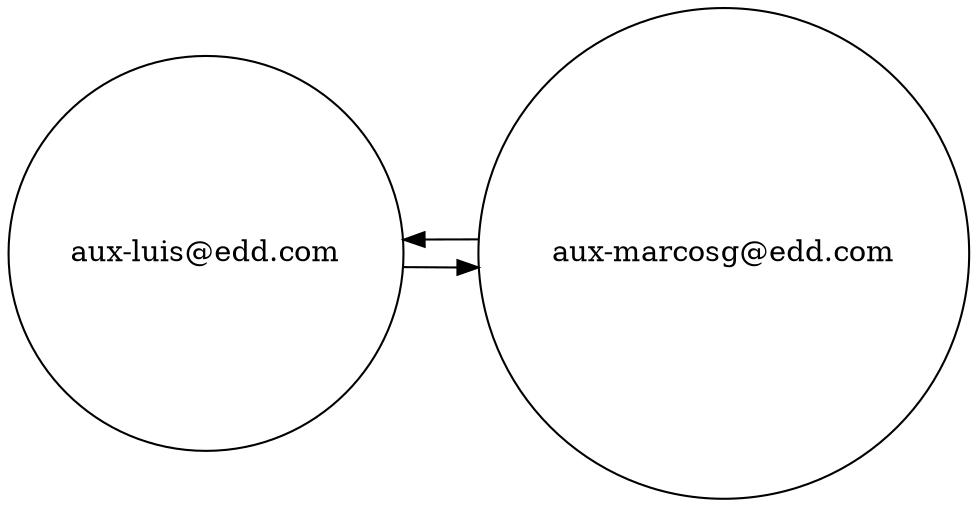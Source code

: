 digraph Contactos {
  rankdir=LR; node [shape=circle];
  n133636822225248 [label="aux-luis@edd.com"];
  n133636822225248 -> n133636822225280;
  n133636822225280 [label="aux-marcosg@edd.com"];
  n133636822225280 -> n133636822225248;
}
